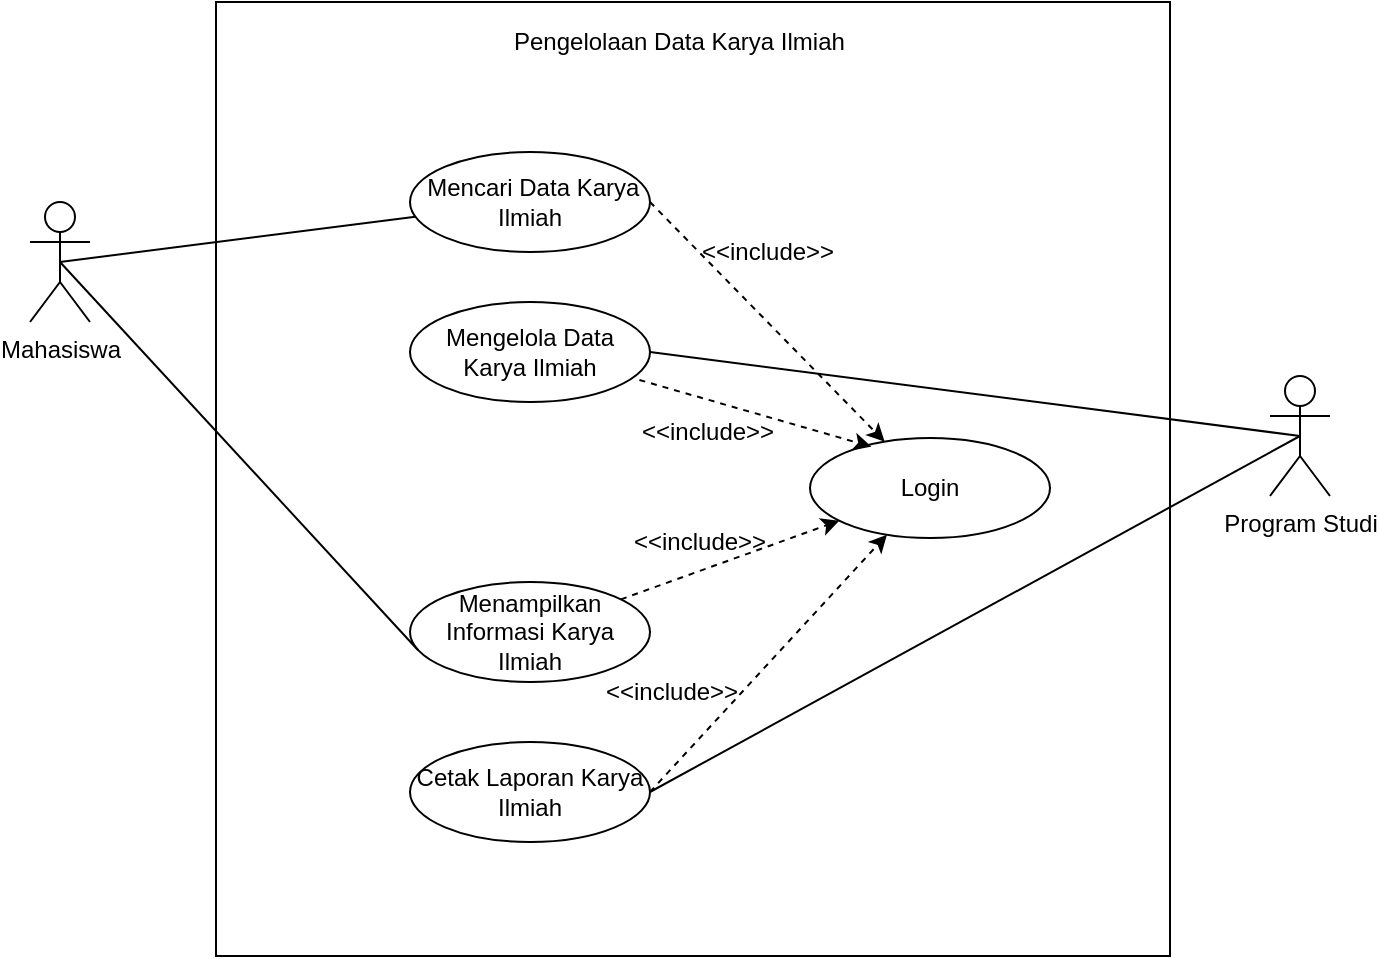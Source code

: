 <mxfile version="12.2.6" type="device" pages="1"><diagram id="eu9S1Wn48HghN5JQ_BFh" name="Page-1"><mxGraphModel dx="768" dy="406" grid="1" gridSize="10" guides="1" tooltips="1" connect="1" arrows="1" fold="1" page="1" pageScale="1" pageWidth="827" pageHeight="1169" math="0" shadow="0"><root><mxCell id="0"/><mxCell id="1" parent="0"/><mxCell id="NNiswklFhpnk0XceX7GQ-14" value="" style="whiteSpace=wrap;html=1;aspect=fixed;" parent="1" vertex="1"><mxGeometry x="223" y="90" width="477" height="477" as="geometry"/></mxCell><mxCell id="NNiswklFhpnk0XceX7GQ-1" value="Mengelola Data Karya Ilmiah" style="ellipse;whiteSpace=wrap;html=1;" parent="1" vertex="1"><mxGeometry x="320" y="240" width="120" height="50" as="geometry"/></mxCell><mxCell id="NNiswklFhpnk0XceX7GQ-2" value="Login" style="ellipse;whiteSpace=wrap;html=1;" parent="1" vertex="1"><mxGeometry x="520" y="308" width="120" height="50" as="geometry"/></mxCell><mxCell id="NNiswklFhpnk0XceX7GQ-3" value="&amp;nbsp;Mencari Data Karya Ilmiah" style="ellipse;whiteSpace=wrap;html=1;" parent="1" vertex="1"><mxGeometry x="320" y="165" width="120" height="50" as="geometry"/></mxCell><mxCell id="NNiswklFhpnk0XceX7GQ-4" value="Menampilkan Informasi Karya Ilmiah" style="ellipse;whiteSpace=wrap;html=1;" parent="1" vertex="1"><mxGeometry x="320" y="380" width="120" height="50" as="geometry"/></mxCell><mxCell id="NNiswklFhpnk0XceX7GQ-5" value="Cetak Laporan Karya Ilmiah" style="ellipse;whiteSpace=wrap;html=1;" parent="1" vertex="1"><mxGeometry x="320" y="460" width="120" height="50" as="geometry"/></mxCell><mxCell id="NNiswklFhpnk0XceX7GQ-7" value="Mahasiswa" style="shape=umlActor;verticalLabelPosition=bottom;labelBackgroundColor=#ffffff;verticalAlign=top;html=1;outlineConnect=0;" parent="1" vertex="1"><mxGeometry x="130" y="190" width="30" height="60" as="geometry"/></mxCell><mxCell id="NNiswklFhpnk0XceX7GQ-8" value="Program Studi" style="shape=umlActor;verticalLabelPosition=bottom;labelBackgroundColor=#ffffff;verticalAlign=top;html=1;outlineConnect=0;" parent="1" vertex="1"><mxGeometry x="750" y="277" width="30" height="60" as="geometry"/></mxCell><mxCell id="NNiswklFhpnk0XceX7GQ-9" value="" style="endArrow=none;html=1;exitX=1;exitY=0.5;exitDx=0;exitDy=0;entryX=0.5;entryY=0.5;entryDx=0;entryDy=0;entryPerimeter=0;" parent="1" source="NNiswklFhpnk0XceX7GQ-1" target="NNiswklFhpnk0XceX7GQ-8" edge="1"><mxGeometry width="50" height="50" relative="1" as="geometry"><mxPoint x="590" y="320" as="sourcePoint"/><mxPoint x="640" y="270" as="targetPoint"/></mxGeometry></mxCell><mxCell id="NNiswklFhpnk0XceX7GQ-11" value="" style="endArrow=none;html=1;exitX=0.5;exitY=0.5;exitDx=0;exitDy=0;exitPerimeter=0;" parent="1" source="NNiswklFhpnk0XceX7GQ-7" target="NNiswklFhpnk0XceX7GQ-3" edge="1"><mxGeometry width="50" height="50" relative="1" as="geometry"><mxPoint x="170" y="310" as="sourcePoint"/><mxPoint x="220" y="260" as="targetPoint"/></mxGeometry></mxCell><mxCell id="NNiswklFhpnk0XceX7GQ-12" value="" style="endArrow=none;html=1;entryX=0.033;entryY=0.68;entryDx=0;entryDy=0;entryPerimeter=0;exitX=0.5;exitY=0.5;exitDx=0;exitDy=0;exitPerimeter=0;" parent="1" source="NNiswklFhpnk0XceX7GQ-7" target="NNiswklFhpnk0XceX7GQ-4" edge="1"><mxGeometry width="50" height="50" relative="1" as="geometry"><mxPoint x="260" y="420" as="sourcePoint"/><mxPoint x="310" y="370" as="targetPoint"/></mxGeometry></mxCell><mxCell id="NNiswklFhpnk0XceX7GQ-13" value="" style="endArrow=none;html=1;exitX=1;exitY=0.5;exitDx=0;exitDy=0;entryX=0.5;entryY=0.5;entryDx=0;entryDy=0;entryPerimeter=0;" parent="1" source="NNiswklFhpnk0XceX7GQ-5" target="NNiswklFhpnk0XceX7GQ-8" edge="1"><mxGeometry width="50" height="50" relative="1" as="geometry"><mxPoint x="540" y="440" as="sourcePoint"/><mxPoint x="685" y="285" as="targetPoint"/></mxGeometry></mxCell><mxCell id="-m-G4vWxWkxEqu0J2BHR-2" value="" style="endArrow=classic;html=1;exitX=1;exitY=0.5;exitDx=0;exitDy=0;dashed=1;" parent="1" source="NNiswklFhpnk0XceX7GQ-3" target="NNiswklFhpnk0XceX7GQ-2" edge="1"><mxGeometry width="50" height="50" relative="1" as="geometry"><mxPoint x="460" y="220" as="sourcePoint"/><mxPoint x="510" y="170" as="targetPoint"/></mxGeometry></mxCell><mxCell id="-m-G4vWxWkxEqu0J2BHR-5" value="&amp;lt;&amp;lt;include&amp;gt;&amp;gt;" style="text;html=1;resizable=0;points=[];autosize=1;align=left;verticalAlign=top;spacingTop=-4;rounded=1;" parent="1" vertex="1"><mxGeometry x="464" y="205" width="80" height="20" as="geometry"/></mxCell><mxCell id="-m-G4vWxWkxEqu0J2BHR-6" value="" style="endArrow=classic;html=1;exitX=0.956;exitY=0.78;exitDx=0;exitDy=0;dashed=1;exitPerimeter=0;entryX=0.256;entryY=0.087;entryDx=0;entryDy=0;entryPerimeter=0;" parent="1" source="NNiswklFhpnk0XceX7GQ-1" target="NNiswklFhpnk0XceX7GQ-2" edge="1"><mxGeometry width="50" height="50" relative="1" as="geometry"><mxPoint x="450" y="200" as="sourcePoint"/><mxPoint x="541.916" y="321.163" as="targetPoint"/></mxGeometry></mxCell><mxCell id="-m-G4vWxWkxEqu0J2BHR-7" value="" style="endArrow=classic;html=1;exitX=1;exitY=0.5;exitDx=0;exitDy=0;dashed=1;" parent="1" source="NNiswklFhpnk0XceX7GQ-5" target="NNiswklFhpnk0XceX7GQ-2" edge="1"><mxGeometry width="50" height="50" relative="1" as="geometry"><mxPoint x="460" y="210" as="sourcePoint"/><mxPoint x="500" y="353" as="targetPoint"/></mxGeometry></mxCell><mxCell id="-m-G4vWxWkxEqu0J2BHR-8" value="" style="endArrow=classic;html=1;dashed=1;" parent="1" source="NNiswklFhpnk0XceX7GQ-4" target="NNiswklFhpnk0XceX7GQ-2" edge="1"><mxGeometry width="50" height="50" relative="1" as="geometry"><mxPoint x="470" y="220" as="sourcePoint"/><mxPoint x="561.916" y="341.163" as="targetPoint"/></mxGeometry></mxCell><mxCell id="-m-G4vWxWkxEqu0J2BHR-10" value="Pengelolaan Data Karya Ilmiah" style="text;html=1;resizable=0;points=[];autosize=1;align=left;verticalAlign=top;spacingTop=-4;" parent="1" vertex="1"><mxGeometry x="370" y="100" width="180" height="20" as="geometry"/></mxCell><mxCell id="-m-G4vWxWkxEqu0J2BHR-11" value="&amp;lt;&amp;lt;include&amp;gt;&amp;gt;" style="text;html=1;resizable=0;points=[];autosize=1;align=left;verticalAlign=top;spacingTop=-4;rounded=1;" parent="1" vertex="1"><mxGeometry x="433.5" y="295" width="80" height="20" as="geometry"/></mxCell><mxCell id="-m-G4vWxWkxEqu0J2BHR-12" value="&amp;lt;&amp;lt;include&amp;gt;&amp;gt;" style="text;html=1;resizable=0;points=[];autosize=1;align=left;verticalAlign=top;spacingTop=-4;rounded=1;" parent="1" vertex="1"><mxGeometry x="430" y="350" width="80" height="20" as="geometry"/></mxCell><mxCell id="-m-G4vWxWkxEqu0J2BHR-13" value="&amp;lt;&amp;lt;include&amp;gt;&amp;gt;" style="text;html=1;resizable=0;points=[];autosize=1;align=left;verticalAlign=top;spacingTop=-4;rounded=1;" parent="1" vertex="1"><mxGeometry x="416" y="425" width="80" height="20" as="geometry"/></mxCell></root></mxGraphModel></diagram></mxfile>
